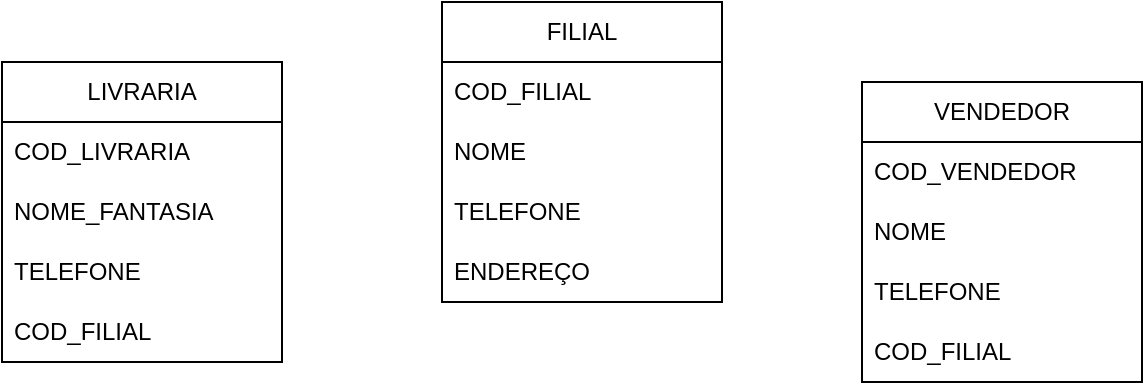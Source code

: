 <mxfile version="21.7.2" type="github">
  <diagram name="Página-1" id="WDgkzGiE34xf8tg-afha">
    <mxGraphModel dx="1434" dy="790" grid="1" gridSize="10" guides="1" tooltips="1" connect="1" arrows="1" fold="1" page="1" pageScale="1" pageWidth="827" pageHeight="1169" math="0" shadow="0">
      <root>
        <mxCell id="0" />
        <mxCell id="1" parent="0" />
        <mxCell id="5-puum7bVgU2KgYwQGrU-144" value="LIVRARIA" style="swimlane;fontStyle=0;childLayout=stackLayout;horizontal=1;startSize=30;horizontalStack=0;resizeParent=1;resizeParentMax=0;resizeLast=0;collapsible=1;marginBottom=0;whiteSpace=wrap;html=1;" vertex="1" parent="1">
          <mxGeometry x="30" y="110" width="140" height="150" as="geometry" />
        </mxCell>
        <mxCell id="5-puum7bVgU2KgYwQGrU-145" value="COD_LIVRARIA" style="text;strokeColor=none;fillColor=none;align=left;verticalAlign=middle;spacingLeft=4;spacingRight=4;overflow=hidden;points=[[0,0.5],[1,0.5]];portConstraint=eastwest;rotatable=0;whiteSpace=wrap;html=1;" vertex="1" parent="5-puum7bVgU2KgYwQGrU-144">
          <mxGeometry y="30" width="140" height="30" as="geometry" />
        </mxCell>
        <mxCell id="5-puum7bVgU2KgYwQGrU-146" value="NOME_FANTASIA" style="text;strokeColor=none;fillColor=none;align=left;verticalAlign=middle;spacingLeft=4;spacingRight=4;overflow=hidden;points=[[0,0.5],[1,0.5]];portConstraint=eastwest;rotatable=0;whiteSpace=wrap;html=1;" vertex="1" parent="5-puum7bVgU2KgYwQGrU-144">
          <mxGeometry y="60" width="140" height="30" as="geometry" />
        </mxCell>
        <mxCell id="5-puum7bVgU2KgYwQGrU-147" value="TELEFONE" style="text;strokeColor=none;fillColor=none;align=left;verticalAlign=middle;spacingLeft=4;spacingRight=4;overflow=hidden;points=[[0,0.5],[1,0.5]];portConstraint=eastwest;rotatable=0;whiteSpace=wrap;html=1;" vertex="1" parent="5-puum7bVgU2KgYwQGrU-144">
          <mxGeometry y="90" width="140" height="30" as="geometry" />
        </mxCell>
        <mxCell id="5-puum7bVgU2KgYwQGrU-148" value="COD_FILIAL" style="text;strokeColor=none;fillColor=none;align=left;verticalAlign=middle;spacingLeft=4;spacingRight=4;overflow=hidden;points=[[0,0.5],[1,0.5]];portConstraint=eastwest;rotatable=0;whiteSpace=wrap;html=1;" vertex="1" parent="5-puum7bVgU2KgYwQGrU-144">
          <mxGeometry y="120" width="140" height="30" as="geometry" />
        </mxCell>
        <mxCell id="5-puum7bVgU2KgYwQGrU-150" value="VENDEDOR" style="swimlane;fontStyle=0;childLayout=stackLayout;horizontal=1;startSize=30;horizontalStack=0;resizeParent=1;resizeParentMax=0;resizeLast=0;collapsible=1;marginBottom=0;whiteSpace=wrap;html=1;" vertex="1" parent="1">
          <mxGeometry x="460" y="120" width="140" height="150" as="geometry" />
        </mxCell>
        <mxCell id="5-puum7bVgU2KgYwQGrU-151" value="COD_VENDEDOR" style="text;strokeColor=none;fillColor=none;align=left;verticalAlign=middle;spacingLeft=4;spacingRight=4;overflow=hidden;points=[[0,0.5],[1,0.5]];portConstraint=eastwest;rotatable=0;whiteSpace=wrap;html=1;" vertex="1" parent="5-puum7bVgU2KgYwQGrU-150">
          <mxGeometry y="30" width="140" height="30" as="geometry" />
        </mxCell>
        <mxCell id="5-puum7bVgU2KgYwQGrU-152" value="NOME" style="text;strokeColor=none;fillColor=none;align=left;verticalAlign=middle;spacingLeft=4;spacingRight=4;overflow=hidden;points=[[0,0.5],[1,0.5]];portConstraint=eastwest;rotatable=0;whiteSpace=wrap;html=1;" vertex="1" parent="5-puum7bVgU2KgYwQGrU-150">
          <mxGeometry y="60" width="140" height="30" as="geometry" />
        </mxCell>
        <mxCell id="5-puum7bVgU2KgYwQGrU-153" value="TELEFONE" style="text;strokeColor=none;fillColor=none;align=left;verticalAlign=middle;spacingLeft=4;spacingRight=4;overflow=hidden;points=[[0,0.5],[1,0.5]];portConstraint=eastwest;rotatable=0;whiteSpace=wrap;html=1;" vertex="1" parent="5-puum7bVgU2KgYwQGrU-150">
          <mxGeometry y="90" width="140" height="30" as="geometry" />
        </mxCell>
        <mxCell id="5-puum7bVgU2KgYwQGrU-154" value="COD_FILIAL" style="text;strokeColor=none;fillColor=none;align=left;verticalAlign=middle;spacingLeft=4;spacingRight=4;overflow=hidden;points=[[0,0.5],[1,0.5]];portConstraint=eastwest;rotatable=0;whiteSpace=wrap;html=1;" vertex="1" parent="5-puum7bVgU2KgYwQGrU-150">
          <mxGeometry y="120" width="140" height="30" as="geometry" />
        </mxCell>
        <mxCell id="5-puum7bVgU2KgYwQGrU-157" value="FILIAL" style="swimlane;fontStyle=0;childLayout=stackLayout;horizontal=1;startSize=30;horizontalStack=0;resizeParent=1;resizeParentMax=0;resizeLast=0;collapsible=1;marginBottom=0;whiteSpace=wrap;html=1;" vertex="1" parent="1">
          <mxGeometry x="250" y="80" width="140" height="150" as="geometry" />
        </mxCell>
        <mxCell id="5-puum7bVgU2KgYwQGrU-158" value="COD_FILIAL" style="text;strokeColor=none;fillColor=none;align=left;verticalAlign=middle;spacingLeft=4;spacingRight=4;overflow=hidden;points=[[0,0.5],[1,0.5]];portConstraint=eastwest;rotatable=0;whiteSpace=wrap;html=1;" vertex="1" parent="5-puum7bVgU2KgYwQGrU-157">
          <mxGeometry y="30" width="140" height="30" as="geometry" />
        </mxCell>
        <mxCell id="5-puum7bVgU2KgYwQGrU-159" value="NOME" style="text;strokeColor=none;fillColor=none;align=left;verticalAlign=middle;spacingLeft=4;spacingRight=4;overflow=hidden;points=[[0,0.5],[1,0.5]];portConstraint=eastwest;rotatable=0;whiteSpace=wrap;html=1;" vertex="1" parent="5-puum7bVgU2KgYwQGrU-157">
          <mxGeometry y="60" width="140" height="30" as="geometry" />
        </mxCell>
        <mxCell id="5-puum7bVgU2KgYwQGrU-160" value="TELEFONE" style="text;strokeColor=none;fillColor=none;align=left;verticalAlign=middle;spacingLeft=4;spacingRight=4;overflow=hidden;points=[[0,0.5],[1,0.5]];portConstraint=eastwest;rotatable=0;whiteSpace=wrap;html=1;" vertex="1" parent="5-puum7bVgU2KgYwQGrU-157">
          <mxGeometry y="90" width="140" height="30" as="geometry" />
        </mxCell>
        <mxCell id="5-puum7bVgU2KgYwQGrU-161" value="ENDEREÇO" style="text;strokeColor=none;fillColor=none;align=left;verticalAlign=middle;spacingLeft=4;spacingRight=4;overflow=hidden;points=[[0,0.5],[1,0.5]];portConstraint=eastwest;rotatable=0;whiteSpace=wrap;html=1;" vertex="1" parent="5-puum7bVgU2KgYwQGrU-157">
          <mxGeometry y="120" width="140" height="30" as="geometry" />
        </mxCell>
      </root>
    </mxGraphModel>
  </diagram>
</mxfile>
